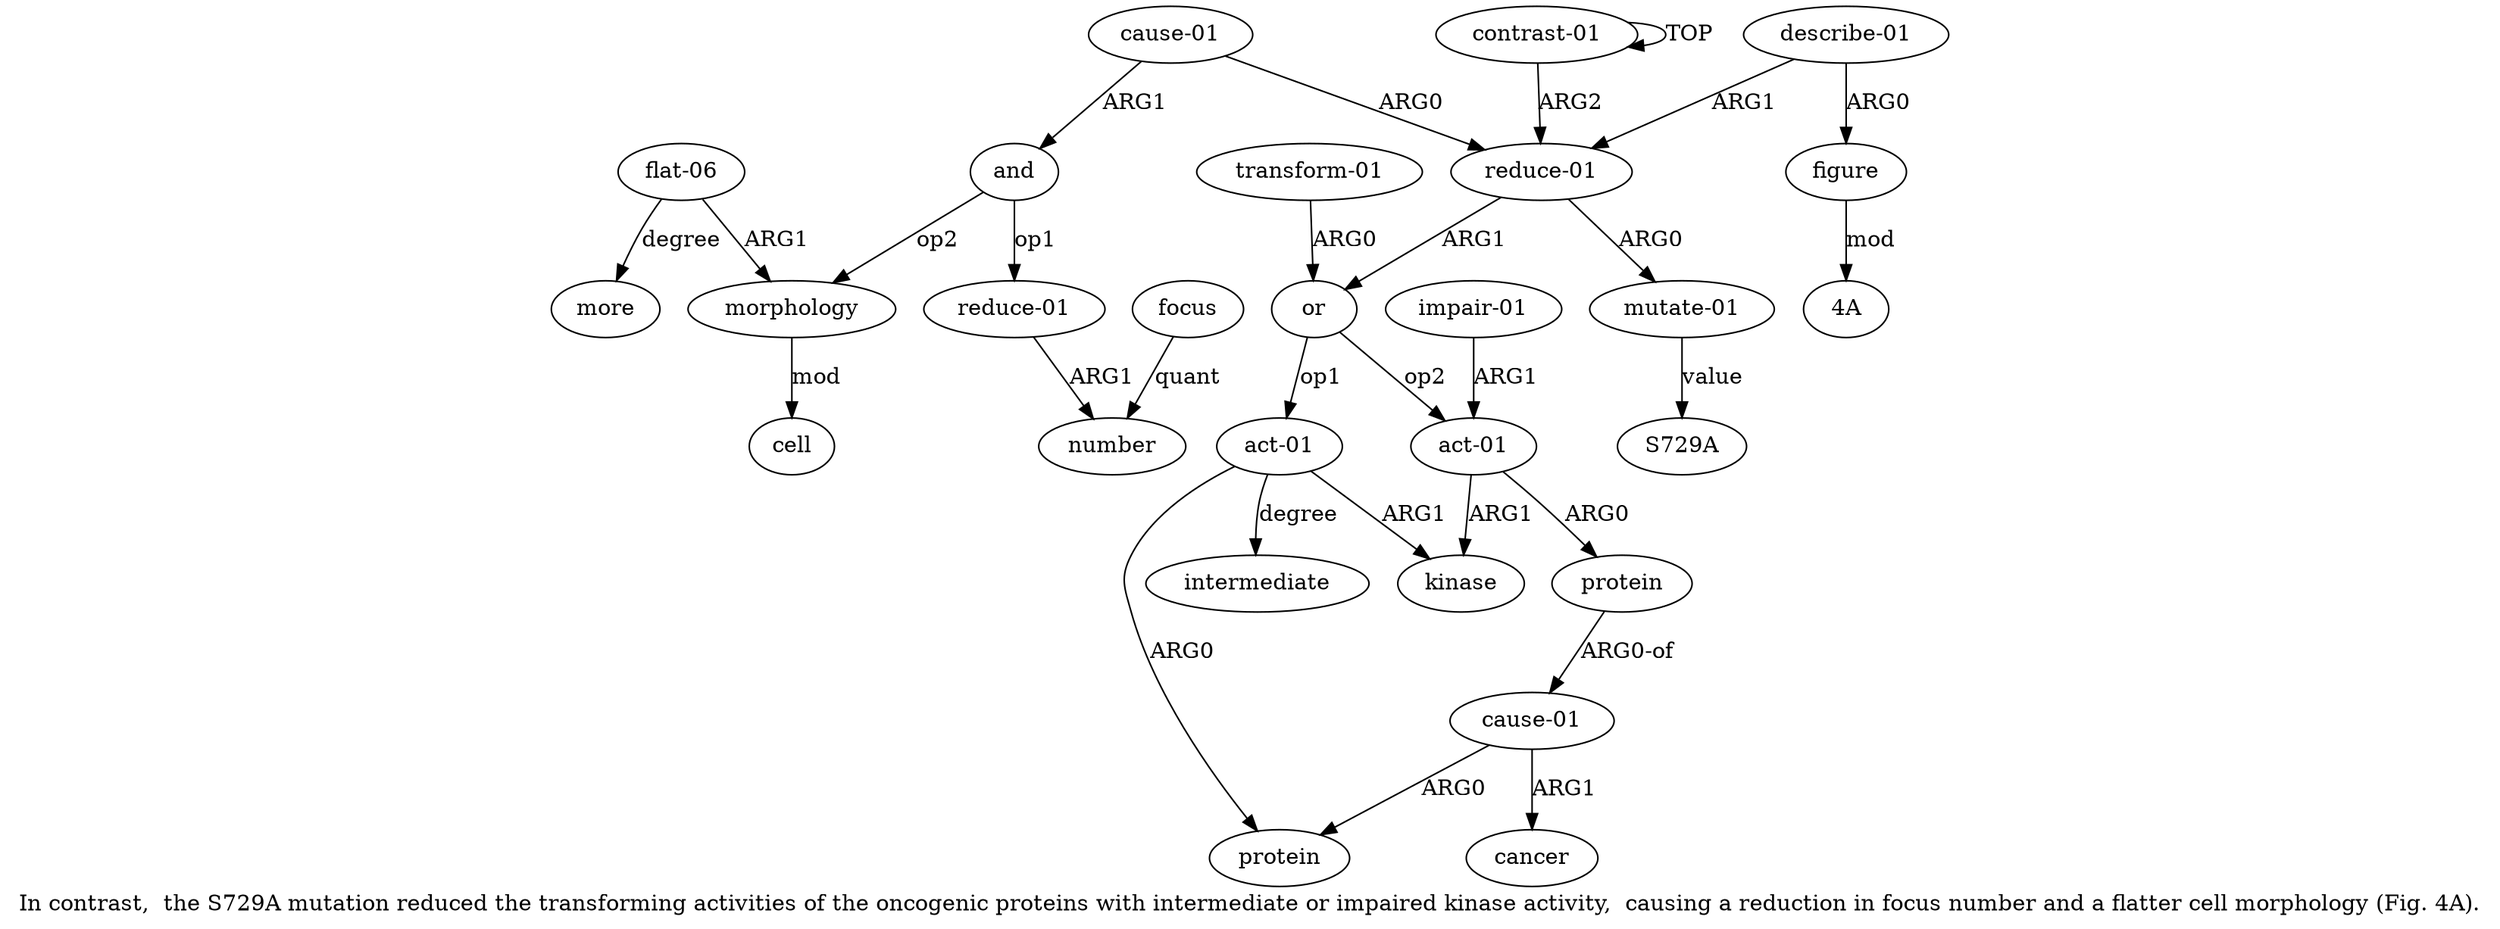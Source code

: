 digraph  {
	graph [label="In contrast,  the S729A mutation reduced the transforming activities of the oncogenic proteins with intermediate or impaired kinase \
activity,  causing a reduction in focus number and a flatter cell morphology (Fig. 4A)."];
	node [label="\N"];
	a20	 [color=black,
		gold_ind=20,
		gold_label=cell,
		label=cell,
		test_ind=20,
		test_label=cell];
	a21	 [color=black,
		gold_ind=21,
		gold_label="flat-06",
		label="flat-06",
		test_ind=21,
		test_label="flat-06"];
	a22	 [color=black,
		gold_ind=22,
		gold_label=more,
		label=more,
		test_ind=22,
		test_label=more];
	a21 -> a22 [key=0,
	color=black,
	gold_label=degree,
	label=degree,
	test_label=degree];
a19 [color=black,
	gold_ind=19,
	gold_label=morphology,
	label=morphology,
	test_ind=19,
	test_label=morphology];
a21 -> a19 [key=0,
color=black,
gold_label=ARG1,
label=ARG1,
test_label=ARG1];
a23 [color=black,
gold_ind=23,
gold_label="describe-01",
label="describe-01",
test_ind=23,
test_label="describe-01"];
a24 [color=black,
gold_ind=24,
gold_label=figure,
label=figure,
test_ind=24,
test_label=figure];
a23 -> a24 [key=0,
color=black,
gold_label=ARG0,
label=ARG0,
test_label=ARG0];
a1 [color=black,
gold_ind=1,
gold_label="reduce-01",
label="reduce-01",
test_ind=1,
test_label="reduce-01"];
a23 -> a1 [key=0,
color=black,
gold_label=ARG1,
label=ARG1,
test_label=ARG1];
"a24 4A" [color=black,
gold_ind=-1,
gold_label="4A",
label="4A",
test_ind=-1,
test_label="4A"];
a24 -> "a24 4A" [key=0,
color=black,
gold_label=mod,
label=mod,
test_label=mod];
a15 [color=black,
gold_ind=15,
gold_label=and,
label=and,
test_ind=15,
test_label=and];
a16 [color=black,
gold_ind=16,
gold_label="reduce-01",
label="reduce-01",
test_ind=16,
test_label="reduce-01"];
a15 -> a16 [key=0,
color=black,
gold_label=op1,
label=op1,
test_label=op1];
a15 -> a19 [key=0,
color=black,
gold_label=op2,
label=op2,
test_label=op2];
a14 [color=black,
gold_ind=14,
gold_label="cause-01",
label="cause-01",
test_ind=14,
test_label="cause-01"];
a14 -> a15 [key=0,
color=black,
gold_label=ARG1,
label=ARG1,
test_label=ARG1];
a14 -> a1 [key=0,
color=black,
gold_label=ARG0,
label=ARG0,
test_label=ARG0];
a17 [color=black,
gold_ind=17,
gold_label=number,
label=number,
test_ind=17,
test_label=number];
a16 -> a17 [key=0,
color=black,
gold_label=ARG1,
label=ARG1,
test_label=ARG1];
a11 [color=black,
gold_ind=11,
gold_label=protein,
label=protein,
test_ind=11,
test_label=protein];
a6 [color=black,
gold_ind=6,
gold_label="cause-01",
label="cause-01",
test_ind=6,
test_label="cause-01"];
a11 -> a6 [key=0,
color=black,
gold_label="ARG0-of",
label="ARG0-of",
test_label="ARG0-of"];
a10 [color=black,
gold_ind=10,
gold_label="act-01",
label="act-01",
test_ind=10,
test_label="act-01"];
a10 -> a11 [key=0,
color=black,
gold_label=ARG0,
label=ARG0,
test_label=ARG0];
a8 [color=black,
gold_ind=8,
gold_label=kinase,
label=kinase,
test_ind=8,
test_label=kinase];
a10 -> a8 [key=0,
color=black,
gold_label=ARG1,
label=ARG1,
test_label=ARG1];
a13 [color=black,
gold_ind=13,
gold_label="transform-01",
label="transform-01",
test_ind=13,
test_label="transform-01"];
a3 [color=black,
gold_ind=3,
gold_label=or,
label=or,
test_ind=3,
test_label=or];
a13 -> a3 [key=0,
color=black,
gold_label=ARG0,
label=ARG0,
test_label=ARG0];
a12 [color=black,
gold_ind=12,
gold_label="impair-01",
label="impair-01",
test_ind=12,
test_label="impair-01"];
a12 -> a10 [key=0,
color=black,
gold_label=ARG1,
label=ARG1,
test_label=ARG1];
a19 -> a20 [key=0,
color=black,
gold_label=mod,
label=mod,
test_label=mod];
a18 [color=black,
gold_ind=18,
gold_label=focus,
label=focus,
test_ind=18,
test_label=focus];
a18 -> a17 [key=0,
color=black,
gold_label=quant,
label=quant,
test_label=quant];
"a2 S729A" [color=black,
gold_ind=-1,
gold_label=S729A,
label=S729A,
test_ind=-1,
test_label=S729A];
a1 -> a3 [key=0,
color=black,
gold_label=ARG1,
label=ARG1,
test_label=ARG1];
a2 [color=black,
gold_ind=2,
gold_label="mutate-01",
label="mutate-01",
test_ind=2,
test_label="mutate-01"];
a1 -> a2 [key=0,
color=black,
gold_label=ARG0,
label=ARG0,
test_label=ARG0];
a0 [color=black,
gold_ind=0,
gold_label="contrast-01",
label="contrast-01",
test_ind=0,
test_label="contrast-01"];
a0 -> a1 [key=0,
color=black,
gold_label=ARG2,
label=ARG2,
test_label=ARG2];
a0 -> a0 [key=0,
color=black,
gold_label=TOP,
label=TOP,
test_label=TOP];
a3 -> a10 [key=0,
color=black,
gold_label=op2,
label=op2,
test_label=op2];
a4 [color=black,
gold_ind=4,
gold_label="act-01",
label="act-01",
test_ind=4,
test_label="act-01"];
a3 -> a4 [key=0,
color=black,
gold_label=op1,
label=op1,
test_label=op1];
a2 -> "a2 S729A" [key=0,
color=black,
gold_label=value,
label=value,
test_label=value];
a5 [color=black,
gold_ind=5,
gold_label=protein,
label=protein,
test_ind=5,
test_label=protein];
a4 -> a5 [key=0,
color=black,
gold_label=ARG0,
label=ARG0,
test_label=ARG0];
a9 [color=black,
gold_ind=9,
gold_label=intermediate,
label=intermediate,
test_ind=9,
test_label=intermediate];
a4 -> a9 [key=0,
color=black,
gold_label=degree,
label=degree,
test_label=degree];
a4 -> a8 [key=0,
color=black,
gold_label=ARG1,
label=ARG1,
test_label=ARG1];
a7 [color=black,
gold_ind=7,
gold_label=cancer,
label=cancer,
test_ind=7,
test_label=cancer];
a6 -> a5 [key=0,
color=black,
gold_label=ARG0,
label=ARG0,
test_label=ARG0];
a6 -> a7 [key=0,
color=black,
gold_label=ARG1,
label=ARG1,
test_label=ARG1];
}
